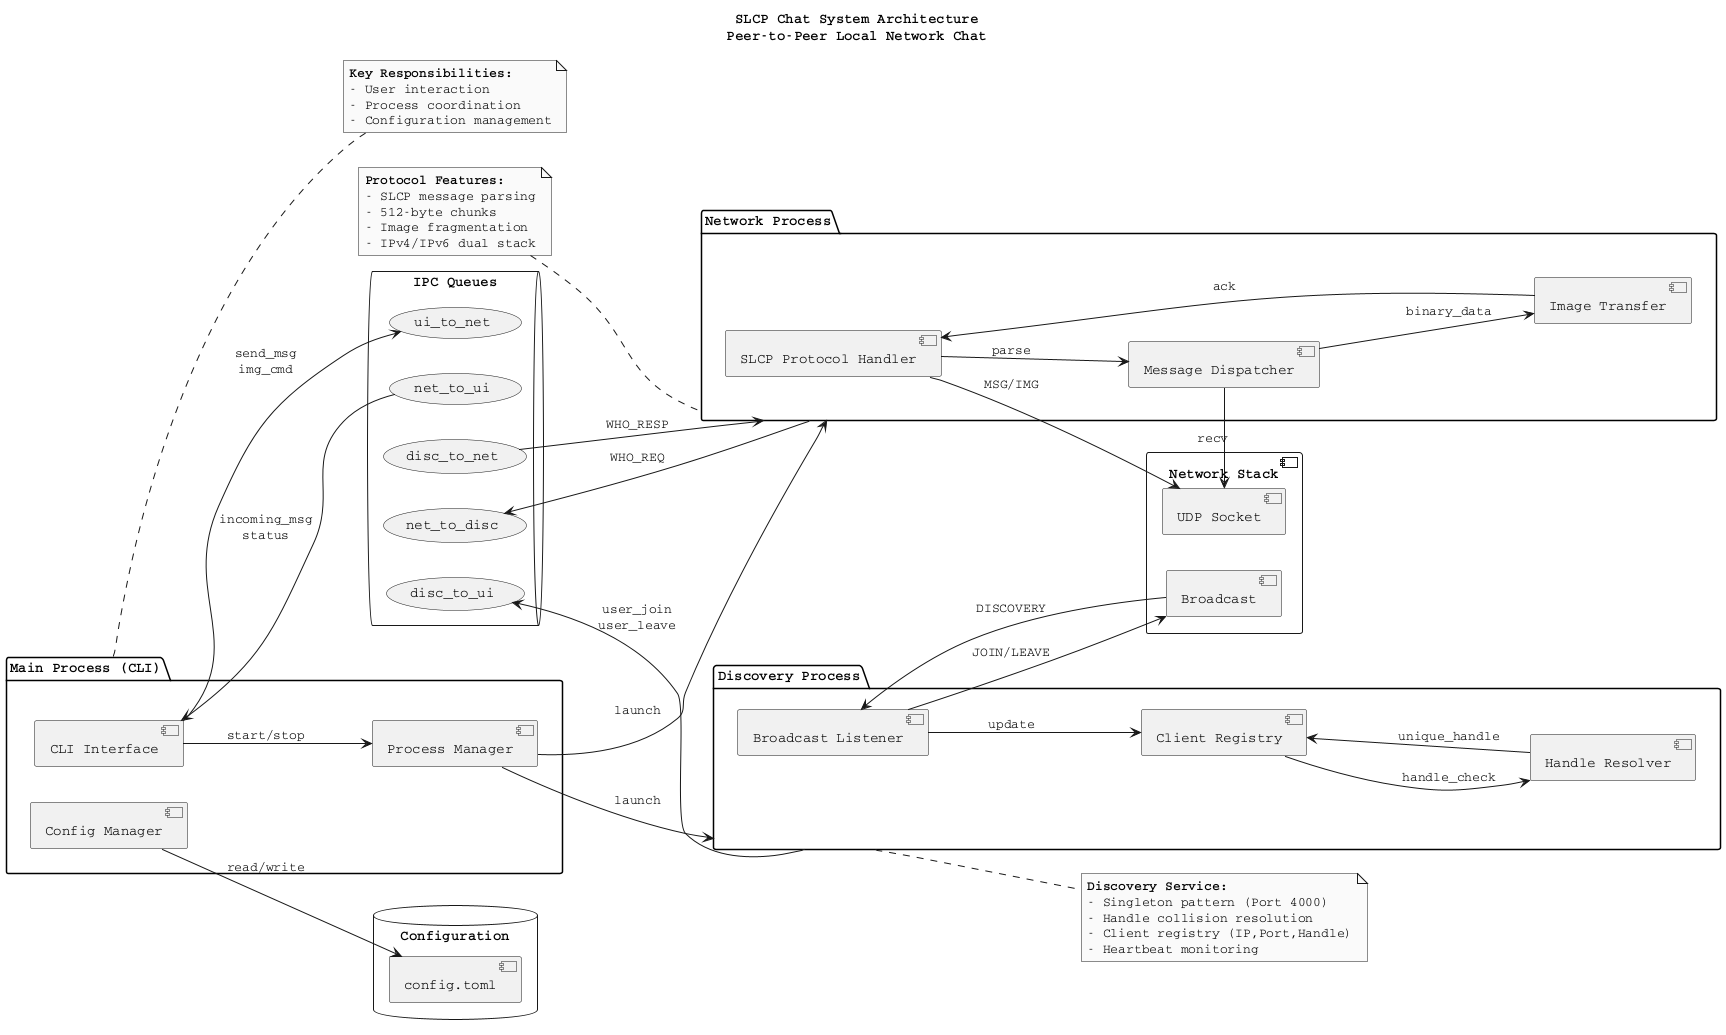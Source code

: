 @startuml SLCP_Architecture
skinparam monochrome true
skinparam shadowing false
skinparam defaultFontName Courier
left to right direction

title SLCP Chat System Architecture\n**Peer-to-Peer Local Network Chat**

package "Main Process (CLI)" as main {
  [CLI Interface] as cli
  [Config Manager] as config
  [Process Manager] as proc
}

package "Network Process" as network {
  [SLCP Protocol Handler] as slcp
  [Message Dispatcher] as dispatcher
  [Image Transfer] as img
}

package "Discovery Process" as discovery {
  [Broadcast Listener] as listener
  [Client Registry] as registry
  [Handle Resolver] as resolver
}

database "Configuration" as cfg {
  [config.toml] as toml
}

queue "IPC Queues" as ipc {
  (ui_to_net) as q1
  (net_to_ui) as q2
  (net_to_disc) as q3
  (disc_to_net) as q4
  (disc_to_ui) as q5
}

cli --> q1 : "send_msg\nimg_cmd"
q2 --> cli : "incoming_msg\nstatus"
cli --> proc : "start/stop"
proc --> network : "launch"
proc --> discovery : "launch"
config --> toml : "read/write"

network --> q3 : "WHO_REQ"
q4 --> network : "WHO_RESP"
slcp --> dispatcher : "parse"
dispatcher --> img : "binary_data"
img --> slcp : "ack"

discovery --> q5 : "user_join\nuser_leave"
listener --> registry : "update"
registry --> resolver : "handle_check"
resolver --> registry : "unique_handle"

component "Network Stack" as net {
  [UDP Socket] as udp
  [Broadcast] as broadcast
}

slcp --> udp : "MSG/IMG"
dispatcher --> udp : "recv"
listener --> broadcast : "JOIN/LEAVE"
broadcast --> listener : "DISCOVERY"

note right of main
  **Key Responsibilities:**
  - User interaction
  - Process coordination
  - Configuration management
end note

note left of network
  **Protocol Features:**
  - SLCP message parsing
  - 512-byte chunks
  - Image fragmentation
  - IPv4/IPv6 dual stack
end note

note right of discovery
  **Discovery Service:**
  - Singleton pattern (Port 4000)
  - Handle collision resolution
  - Client registry (IP,Port,Handle)
  - Heartbeat monitoring
end note

@enduml